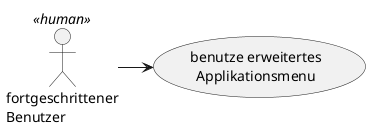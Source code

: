 @startuml
'default layout
top to bottom direction
' Akteur definieren
actor advancedUser as "
fortgeschrittener
Benutzer
"
' Aktuer
advancedUser <<human>>
' Anwendungsfall
usecase app4advancedUser as "
benutze erweitertes
Applikationsmenu
"
' Verknüpfung zw. Akteur und Anwendungsfall
advancedUser -> app4advancedUser
@enduml
